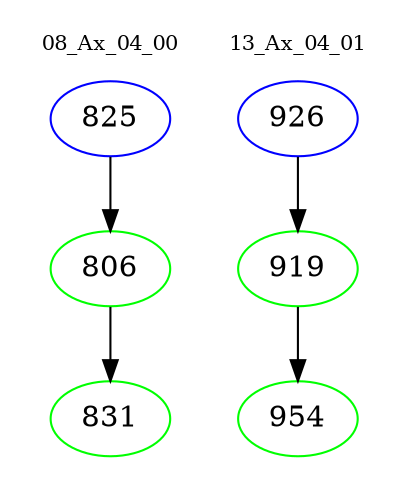 digraph{
subgraph cluster_0 {
color = white
label = "08_Ax_04_00";
fontsize=10;
T0_825 [label="825", color="blue"]
T0_825 -> T0_806 [color="black"]
T0_806 [label="806", color="green"]
T0_806 -> T0_831 [color="black"]
T0_831 [label="831", color="green"]
}
subgraph cluster_1 {
color = white
label = "13_Ax_04_01";
fontsize=10;
T1_926 [label="926", color="blue"]
T1_926 -> T1_919 [color="black"]
T1_919 [label="919", color="green"]
T1_919 -> T1_954 [color="black"]
T1_954 [label="954", color="green"]
}
}
